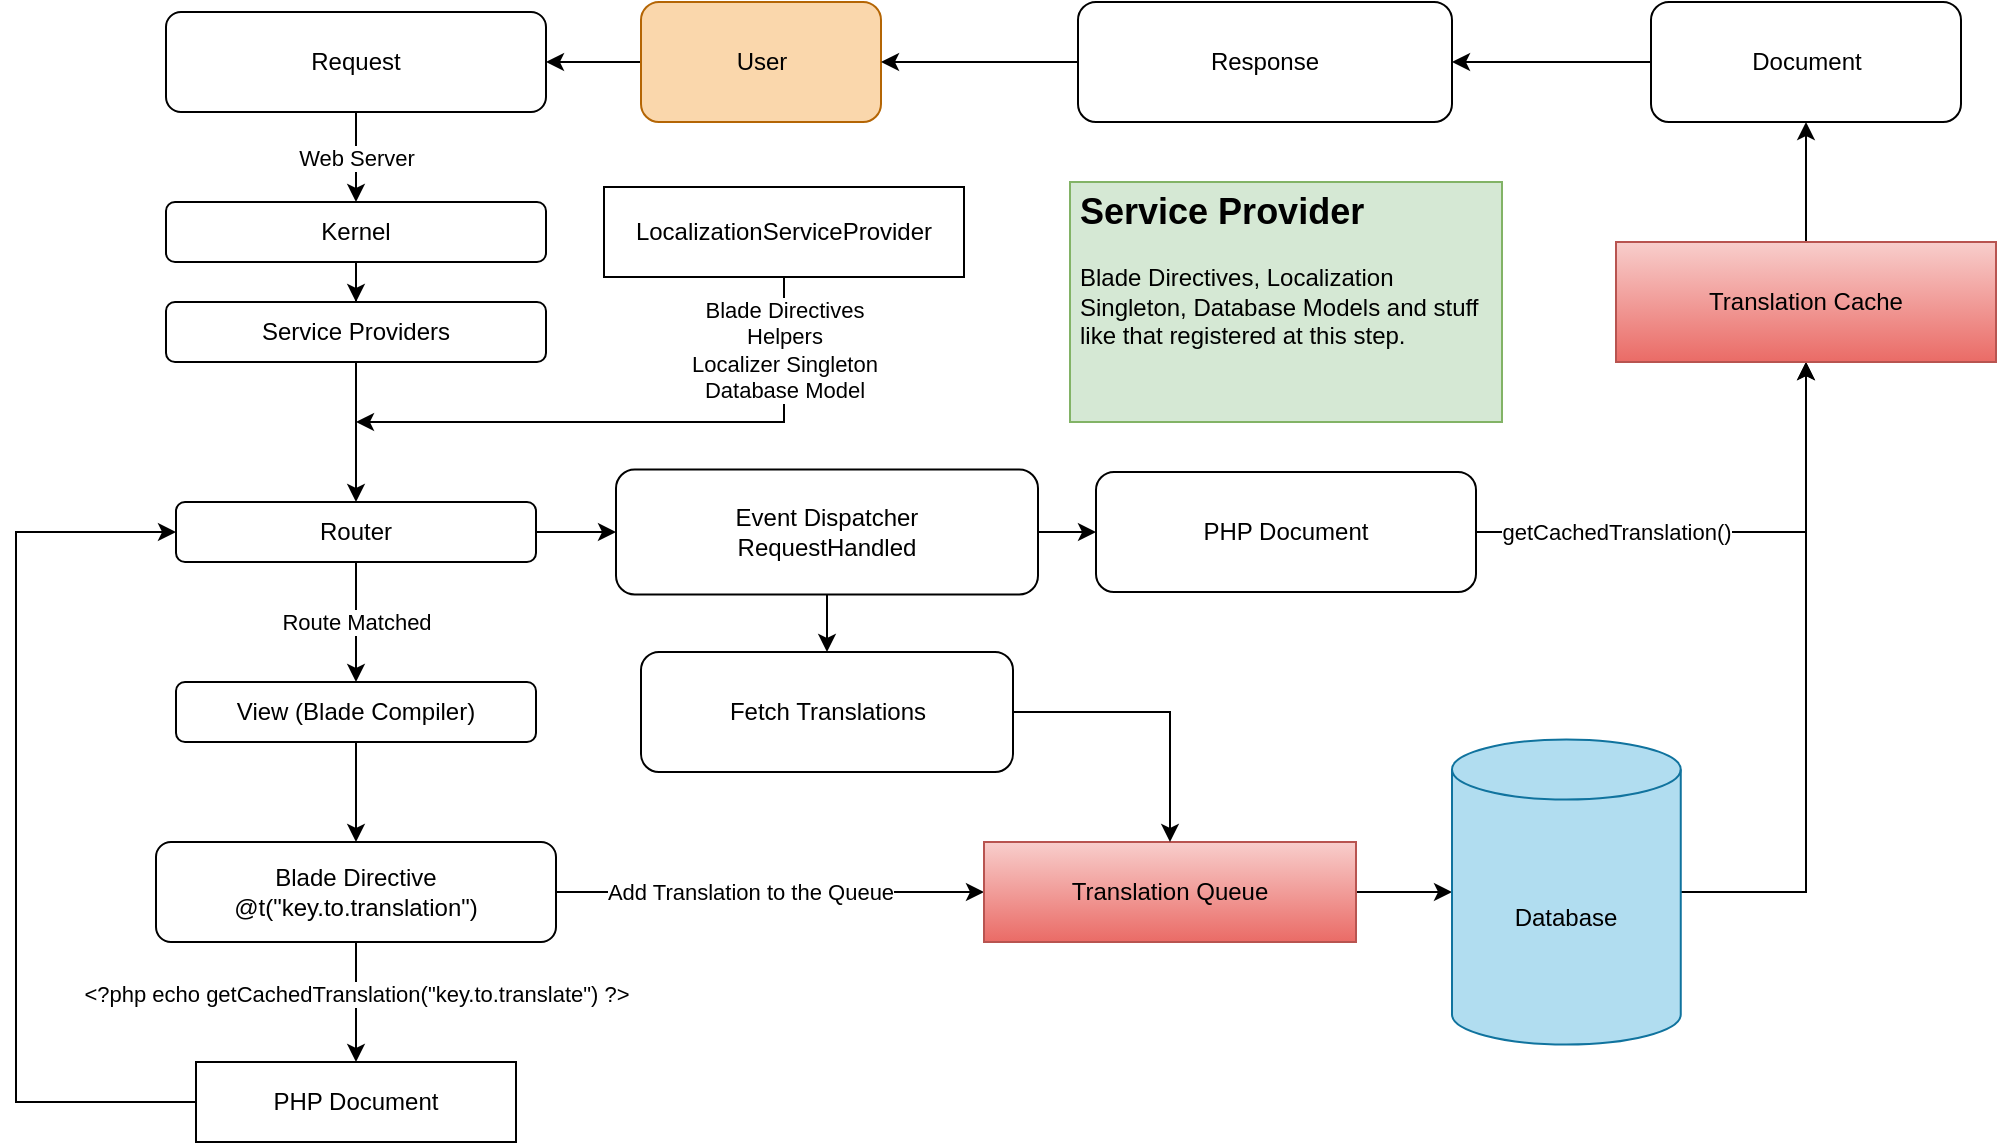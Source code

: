 <mxfile version="22.1.11" type="device">
  <diagram name="Sayfa -1" id="PlrxfK7u4_De4P8E3xAn">
    <mxGraphModel dx="733" dy="385" grid="1" gridSize="10" guides="1" tooltips="1" connect="1" arrows="1" fold="1" page="1" pageScale="1" pageWidth="827" pageHeight="1169" background="#FFFFFF" math="0" shadow="0">
      <root>
        <mxCell id="0" />
        <mxCell id="1" parent="0" />
        <mxCell id="ZakRo_cIY6PMTPK47GxH-6" value="" style="edgeStyle=orthogonalEdgeStyle;rounded=0;orthogonalLoop=1;jettySize=auto;html=1;" edge="1" parent="1" source="ZakRo_cIY6PMTPK47GxH-1" target="ZakRo_cIY6PMTPK47GxH-3">
          <mxGeometry relative="1" as="geometry" />
        </mxCell>
        <mxCell id="ZakRo_cIY6PMTPK47GxH-18" value="Web Server" style="edgeLabel;html=1;align=center;verticalAlign=middle;resizable=0;points=[];" vertex="1" connectable="0" parent="ZakRo_cIY6PMTPK47GxH-6">
          <mxGeometry y="-1" relative="1" as="geometry">
            <mxPoint x="1" as="offset" />
          </mxGeometry>
        </mxCell>
        <mxCell id="ZakRo_cIY6PMTPK47GxH-1" value="Request" style="rounded=1;whiteSpace=wrap;html=1;" vertex="1" parent="1">
          <mxGeometry x="195" y="105" width="190" height="50" as="geometry" />
        </mxCell>
        <mxCell id="ZakRo_cIY6PMTPK47GxH-13" value="" style="edgeStyle=orthogonalEdgeStyle;rounded=0;orthogonalLoop=1;jettySize=auto;html=1;" edge="1" parent="1" source="ZakRo_cIY6PMTPK47GxH-3" target="ZakRo_cIY6PMTPK47GxH-7">
          <mxGeometry relative="1" as="geometry" />
        </mxCell>
        <mxCell id="ZakRo_cIY6PMTPK47GxH-3" value="Kernel" style="rounded=1;whiteSpace=wrap;html=1;" vertex="1" parent="1">
          <mxGeometry x="195" y="200" width="190" height="30" as="geometry" />
        </mxCell>
        <mxCell id="ZakRo_cIY6PMTPK47GxH-22" value="" style="edgeStyle=orthogonalEdgeStyle;rounded=0;orthogonalLoop=1;jettySize=auto;html=1;" edge="1" parent="1" source="ZakRo_cIY6PMTPK47GxH-7" target="ZakRo_cIY6PMTPK47GxH-20">
          <mxGeometry relative="1" as="geometry" />
        </mxCell>
        <mxCell id="ZakRo_cIY6PMTPK47GxH-7" value="Service Providers" style="rounded=1;whiteSpace=wrap;html=1;" vertex="1" parent="1">
          <mxGeometry x="195" y="250" width="190" height="30" as="geometry" />
        </mxCell>
        <mxCell id="ZakRo_cIY6PMTPK47GxH-41" value="" style="edgeStyle=orthogonalEdgeStyle;rounded=0;orthogonalLoop=1;jettySize=auto;html=1;" edge="1" parent="1" source="ZakRo_cIY6PMTPK47GxH-20" target="ZakRo_cIY6PMTPK47GxH-40">
          <mxGeometry relative="1" as="geometry" />
        </mxCell>
        <mxCell id="ZakRo_cIY6PMTPK47GxH-45" value="Route Matched" style="edgeLabel;html=1;align=center;verticalAlign=middle;resizable=0;points=[];" vertex="1" connectable="0" parent="ZakRo_cIY6PMTPK47GxH-41">
          <mxGeometry x="0.067" y="1" relative="1" as="geometry">
            <mxPoint x="-1" y="-2" as="offset" />
          </mxGeometry>
        </mxCell>
        <mxCell id="ZakRo_cIY6PMTPK47GxH-85" value="" style="edgeStyle=orthogonalEdgeStyle;rounded=0;orthogonalLoop=1;jettySize=auto;html=1;" edge="1" parent="1" source="ZakRo_cIY6PMTPK47GxH-20" target="ZakRo_cIY6PMTPK47GxH-84">
          <mxGeometry relative="1" as="geometry" />
        </mxCell>
        <mxCell id="ZakRo_cIY6PMTPK47GxH-20" value="Router" style="rounded=1;whiteSpace=wrap;html=1;" vertex="1" parent="1">
          <mxGeometry x="200" y="350" width="180" height="30" as="geometry" />
        </mxCell>
        <mxCell id="ZakRo_cIY6PMTPK47GxH-129" value="" style="edgeStyle=orthogonalEdgeStyle;rounded=0;orthogonalLoop=1;jettySize=auto;html=1;exitX=0.5;exitY=1;exitDx=0;exitDy=0;" edge="1" parent="1" source="ZakRo_cIY6PMTPK47GxH-25">
          <mxGeometry relative="1" as="geometry">
            <mxPoint x="290" y="310" as="targetPoint" />
            <Array as="points">
              <mxPoint x="504" y="310" />
            </Array>
          </mxGeometry>
        </mxCell>
        <mxCell id="ZakRo_cIY6PMTPK47GxH-136" value="&lt;div&gt;Blade Directives&lt;/div&gt;&lt;div&gt;Helpers&lt;/div&gt;&lt;div&gt;Localizer Singleton&lt;/div&gt;&lt;div&gt;Database Model&lt;br&gt;&lt;/div&gt;" style="edgeLabel;html=1;align=center;verticalAlign=middle;resizable=0;points=[];" vertex="1" connectable="0" parent="ZakRo_cIY6PMTPK47GxH-129">
          <mxGeometry x="-0.785" relative="1" as="geometry">
            <mxPoint y="5" as="offset" />
          </mxGeometry>
        </mxCell>
        <mxCell id="ZakRo_cIY6PMTPK47GxH-25" value="LocalizationServiceProvider" style="rounded=0;whiteSpace=wrap;html=1;" vertex="1" parent="1">
          <mxGeometry x="414" y="192.5" width="180" height="45" as="geometry" />
        </mxCell>
        <mxCell id="ZakRo_cIY6PMTPK47GxH-35" value="&lt;h2&gt;Service Provider&lt;br&gt;&lt;/h2&gt;&lt;p&gt;Blade Directives, Localization Singleton, Database Models and stuff like that registered at this step.&lt;br&gt;&lt;/p&gt;" style="text;html=1;strokeColor=#82b366;fillColor=#d5e8d4;spacing=5;spacingTop=-20;whiteSpace=wrap;overflow=hidden;rounded=0;" vertex="1" parent="1">
          <mxGeometry x="647" y="190" width="216" height="120" as="geometry" />
        </mxCell>
        <mxCell id="ZakRo_cIY6PMTPK47GxH-55" value="" style="edgeStyle=orthogonalEdgeStyle;rounded=0;orthogonalLoop=1;jettySize=auto;html=1;" edge="1" parent="1" source="ZakRo_cIY6PMTPK47GxH-40" target="ZakRo_cIY6PMTPK47GxH-54">
          <mxGeometry relative="1" as="geometry" />
        </mxCell>
        <mxCell id="ZakRo_cIY6PMTPK47GxH-40" value="View (Blade Compiler)" style="rounded=1;whiteSpace=wrap;html=1;" vertex="1" parent="1">
          <mxGeometry x="200" y="440" width="180" height="30" as="geometry" />
        </mxCell>
        <mxCell id="ZakRo_cIY6PMTPK47GxH-108" value="" style="edgeStyle=orthogonalEdgeStyle;rounded=0;orthogonalLoop=1;jettySize=auto;html=1;" edge="1" parent="1" source="ZakRo_cIY6PMTPK47GxH-43" target="ZakRo_cIY6PMTPK47GxH-1">
          <mxGeometry relative="1" as="geometry" />
        </mxCell>
        <mxCell id="ZakRo_cIY6PMTPK47GxH-43" value="User" style="whiteSpace=wrap;html=1;rounded=1;fillColor=#fad7ac;strokeColor=#b46504;" vertex="1" parent="1">
          <mxGeometry x="432.5" y="100" width="120" height="60" as="geometry" />
        </mxCell>
        <mxCell id="ZakRo_cIY6PMTPK47GxH-57" value="" style="edgeStyle=orthogonalEdgeStyle;rounded=0;orthogonalLoop=1;jettySize=auto;html=1;" edge="1" parent="1" source="ZakRo_cIY6PMTPK47GxH-54" target="ZakRo_cIY6PMTPK47GxH-56">
          <mxGeometry relative="1" as="geometry" />
        </mxCell>
        <mxCell id="ZakRo_cIY6PMTPK47GxH-102" value="Add Translation to the Queue" style="edgeLabel;html=1;align=center;verticalAlign=middle;resizable=0;points=[];" vertex="1" connectable="0" parent="ZakRo_cIY6PMTPK47GxH-57">
          <mxGeometry x="0.082" y="-1" relative="1" as="geometry">
            <mxPoint x="-19" y="-1" as="offset" />
          </mxGeometry>
        </mxCell>
        <mxCell id="ZakRo_cIY6PMTPK47GxH-70" value="" style="edgeStyle=orthogonalEdgeStyle;rounded=0;orthogonalLoop=1;jettySize=auto;html=1;" edge="1" parent="1" source="ZakRo_cIY6PMTPK47GxH-54" target="ZakRo_cIY6PMTPK47GxH-68">
          <mxGeometry relative="1" as="geometry" />
        </mxCell>
        <mxCell id="ZakRo_cIY6PMTPK47GxH-72" value="&amp;lt;?php echo getCachedTranslation(&quot;key.to.translate&quot;) ?&amp;gt;" style="edgeLabel;html=1;align=center;verticalAlign=middle;resizable=0;points=[];" vertex="1" connectable="0" parent="ZakRo_cIY6PMTPK47GxH-70">
          <mxGeometry x="-0.2" y="-1" relative="1" as="geometry">
            <mxPoint x="1" y="2" as="offset" />
          </mxGeometry>
        </mxCell>
        <mxCell id="ZakRo_cIY6PMTPK47GxH-54" value="&lt;div&gt;Blade Directive&lt;br&gt;&lt;/div&gt;&lt;div&gt;@t(&quot;key.to.translation&quot;)&lt;/div&gt;" style="whiteSpace=wrap;html=1;rounded=1;" vertex="1" parent="1">
          <mxGeometry x="190" y="520" width="200" height="50" as="geometry" />
        </mxCell>
        <mxCell id="ZakRo_cIY6PMTPK47GxH-122" value="" style="edgeStyle=orthogonalEdgeStyle;rounded=0;orthogonalLoop=1;jettySize=auto;html=1;" edge="1" parent="1" source="ZakRo_cIY6PMTPK47GxH-56" target="ZakRo_cIY6PMTPK47GxH-105">
          <mxGeometry relative="1" as="geometry" />
        </mxCell>
        <mxCell id="ZakRo_cIY6PMTPK47GxH-56" value="Translation Queue" style="html=1;whiteSpace=wrap;fillColor=#f8cecc;gradientColor=#ea6b66;strokeColor=#b85450;" vertex="1" parent="1">
          <mxGeometry x="604" y="520" width="186" height="50" as="geometry" />
        </mxCell>
        <mxCell id="ZakRo_cIY6PMTPK47GxH-109" style="edgeStyle=orthogonalEdgeStyle;rounded=0;orthogonalLoop=1;jettySize=auto;html=1;exitX=1;exitY=0.5;exitDx=0;exitDy=0;entryX=0.5;entryY=0;entryDx=0;entryDy=0;" edge="1" parent="1" source="ZakRo_cIY6PMTPK47GxH-62" target="ZakRo_cIY6PMTPK47GxH-56">
          <mxGeometry relative="1" as="geometry" />
        </mxCell>
        <mxCell id="ZakRo_cIY6PMTPK47GxH-62" value="Fetch Translations" style="rounded=1;whiteSpace=wrap;html=1;" vertex="1" parent="1">
          <mxGeometry x="432.5" y="425" width="186" height="60" as="geometry" />
        </mxCell>
        <mxCell id="ZakRo_cIY6PMTPK47GxH-119" value="" style="edgeStyle=orthogonalEdgeStyle;rounded=0;orthogonalLoop=1;jettySize=auto;html=1;" edge="1" parent="1" source="ZakRo_cIY6PMTPK47GxH-66" target="ZakRo_cIY6PMTPK47GxH-112">
          <mxGeometry relative="1" as="geometry" />
        </mxCell>
        <mxCell id="ZakRo_cIY6PMTPK47GxH-120" value="getCachedTranslation()" style="edgeLabel;html=1;align=center;verticalAlign=middle;resizable=0;points=[];" vertex="1" connectable="0" parent="ZakRo_cIY6PMTPK47GxH-119">
          <mxGeometry x="-0.353" y="1" relative="1" as="geometry">
            <mxPoint x="-11" y="1" as="offset" />
          </mxGeometry>
        </mxCell>
        <mxCell id="ZakRo_cIY6PMTPK47GxH-66" value="PHP Document" style="rounded=1;whiteSpace=wrap;html=1;" vertex="1" parent="1">
          <mxGeometry x="660" y="335" width="190" height="60" as="geometry" />
        </mxCell>
        <mxCell id="ZakRo_cIY6PMTPK47GxH-80" style="edgeStyle=orthogonalEdgeStyle;rounded=0;orthogonalLoop=1;jettySize=auto;html=1;entryX=0;entryY=0.5;entryDx=0;entryDy=0;" edge="1" parent="1" source="ZakRo_cIY6PMTPK47GxH-68" target="ZakRo_cIY6PMTPK47GxH-20">
          <mxGeometry relative="1" as="geometry">
            <Array as="points">
              <mxPoint x="120" y="650" />
              <mxPoint x="120" y="365" />
            </Array>
          </mxGeometry>
        </mxCell>
        <mxCell id="ZakRo_cIY6PMTPK47GxH-68" value="PHP Document" style="rounded=0;whiteSpace=wrap;html=1;" vertex="1" parent="1">
          <mxGeometry x="210" y="630" width="160" height="40" as="geometry" />
        </mxCell>
        <mxCell id="ZakRo_cIY6PMTPK47GxH-98" value="" style="edgeStyle=orthogonalEdgeStyle;rounded=0;orthogonalLoop=1;jettySize=auto;html=1;" edge="1" parent="1" source="ZakRo_cIY6PMTPK47GxH-84" target="ZakRo_cIY6PMTPK47GxH-62">
          <mxGeometry relative="1" as="geometry" />
        </mxCell>
        <mxCell id="ZakRo_cIY6PMTPK47GxH-117" value="" style="edgeStyle=orthogonalEdgeStyle;rounded=0;orthogonalLoop=1;jettySize=auto;html=1;" edge="1" parent="1" source="ZakRo_cIY6PMTPK47GxH-84" target="ZakRo_cIY6PMTPK47GxH-66">
          <mxGeometry relative="1" as="geometry" />
        </mxCell>
        <mxCell id="ZakRo_cIY6PMTPK47GxH-84" value="&lt;div&gt;Event Dispatcher&lt;/div&gt;&lt;div&gt;RequestHandled&lt;br&gt;&lt;/div&gt;" style="rounded=1;whiteSpace=wrap;html=1;" vertex="1" parent="1">
          <mxGeometry x="420" y="333.75" width="211" height="62.5" as="geometry" />
        </mxCell>
        <mxCell id="ZakRo_cIY6PMTPK47GxH-113" style="edgeStyle=orthogonalEdgeStyle;rounded=0;orthogonalLoop=1;jettySize=auto;html=1;exitX=1;exitY=0.5;exitDx=0;exitDy=0;exitPerimeter=0;entryX=0.5;entryY=1;entryDx=0;entryDy=0;" edge="1" parent="1" source="ZakRo_cIY6PMTPK47GxH-105" target="ZakRo_cIY6PMTPK47GxH-112">
          <mxGeometry relative="1" as="geometry" />
        </mxCell>
        <mxCell id="ZakRo_cIY6PMTPK47GxH-105" value="Database" style="shape=cylinder3;whiteSpace=wrap;html=1;boundedLbl=1;backgroundOutline=1;size=15;fillColor=#b1ddf0;strokeColor=#10739e;" vertex="1" parent="1">
          <mxGeometry x="838" y="468.75" width="114.38" height="152.5" as="geometry" />
        </mxCell>
        <mxCell id="ZakRo_cIY6PMTPK47GxH-126" value="" style="edgeStyle=orthogonalEdgeStyle;rounded=0;orthogonalLoop=1;jettySize=auto;html=1;" edge="1" parent="1" source="ZakRo_cIY6PMTPK47GxH-112" target="ZakRo_cIY6PMTPK47GxH-125">
          <mxGeometry relative="1" as="geometry" />
        </mxCell>
        <mxCell id="ZakRo_cIY6PMTPK47GxH-112" value="Translation Cache" style="rounded=0;whiteSpace=wrap;html=1;fillColor=#f8cecc;gradientColor=#ea6b66;strokeColor=#b85450;" vertex="1" parent="1">
          <mxGeometry x="920" y="220" width="190" height="60" as="geometry" />
        </mxCell>
        <mxCell id="ZakRo_cIY6PMTPK47GxH-128" value="" style="edgeStyle=orthogonalEdgeStyle;rounded=0;orthogonalLoop=1;jettySize=auto;html=1;" edge="1" parent="1" source="ZakRo_cIY6PMTPK47GxH-115" target="ZakRo_cIY6PMTPK47GxH-43">
          <mxGeometry relative="1" as="geometry" />
        </mxCell>
        <mxCell id="ZakRo_cIY6PMTPK47GxH-115" value="Response" style="whiteSpace=wrap;html=1;rounded=1;" vertex="1" parent="1">
          <mxGeometry x="651" y="100" width="187" height="60" as="geometry" />
        </mxCell>
        <mxCell id="ZakRo_cIY6PMTPK47GxH-127" value="" style="edgeStyle=orthogonalEdgeStyle;rounded=0;orthogonalLoop=1;jettySize=auto;html=1;" edge="1" parent="1" source="ZakRo_cIY6PMTPK47GxH-125" target="ZakRo_cIY6PMTPK47GxH-115">
          <mxGeometry relative="1" as="geometry" />
        </mxCell>
        <mxCell id="ZakRo_cIY6PMTPK47GxH-125" value="Document" style="rounded=1;whiteSpace=wrap;html=1;" vertex="1" parent="1">
          <mxGeometry x="937.5" y="100" width="155" height="60" as="geometry" />
        </mxCell>
      </root>
    </mxGraphModel>
  </diagram>
</mxfile>
